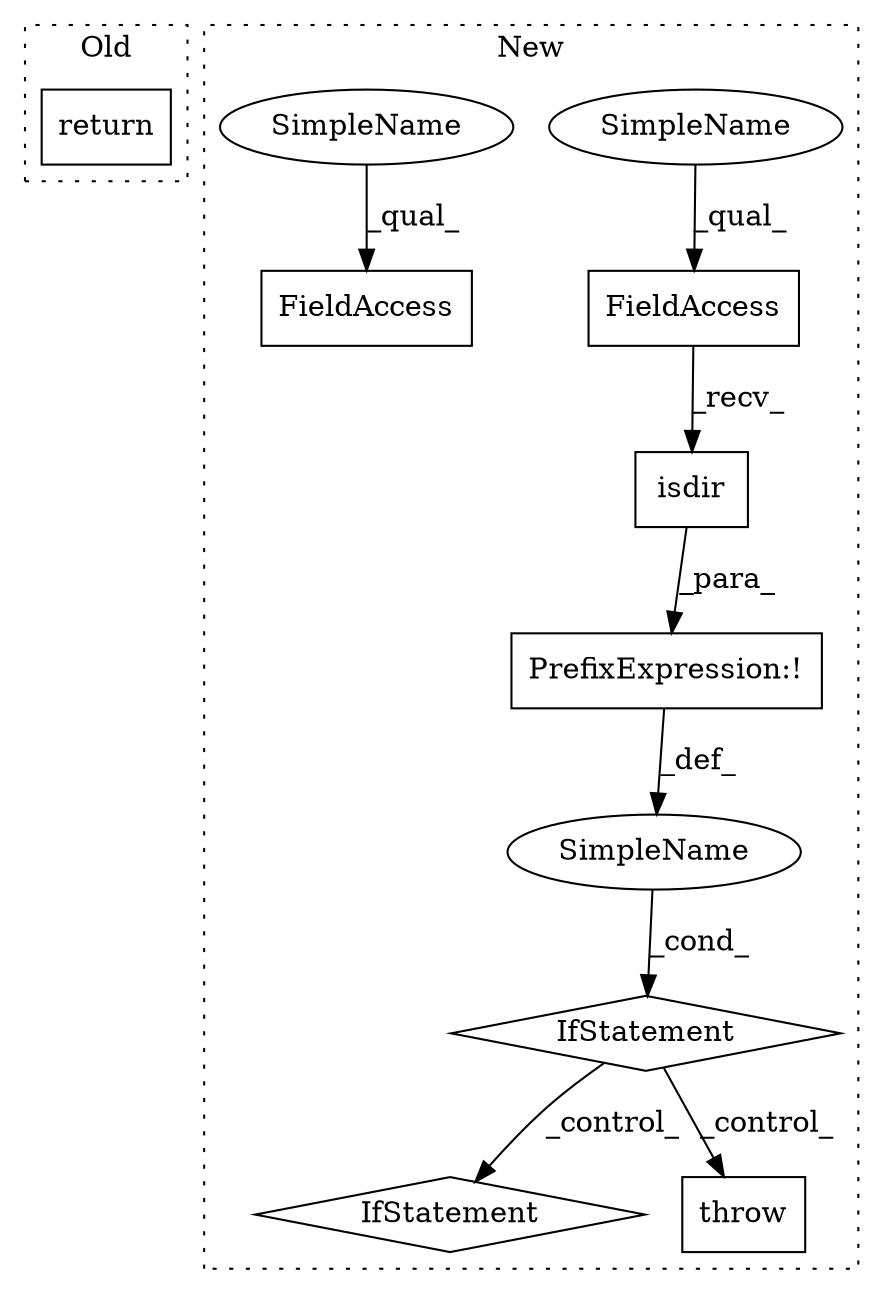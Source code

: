 digraph G {
subgraph cluster0 {
1 [label="return" a="41" s="1490" l="7" shape="box"];
label = "Old";
style="dotted";
}
subgraph cluster1 {
2 [label="isdir" a="32" s="1683,1698" l="6,1" shape="box"];
3 [label="IfStatement" a="25" s="1670,1699" l="4,2" shape="diamond"];
4 [label="FieldAccess" a="22" s="1675" l="7" shape="box"];
5 [label="FieldAccess" a="22" s="1815" l="7" shape="box"];
6 [label="IfStatement" a="25" s="1798,1838" l="4,2" shape="diamond"];
7 [label="SimpleName" a="42" s="" l="" shape="ellipse"];
8 [label="PrefixExpression:!" a="38" s="1674" l="1" shape="box"];
9 [label="throw" a="53" s="1709" l="6" shape="box"];
10 [label="SimpleName" a="42" s="1675" l="2" shape="ellipse"];
11 [label="SimpleName" a="42" s="1815" l="2" shape="ellipse"];
label = "New";
style="dotted";
}
2 -> 8 [label="_para_"];
3 -> 9 [label="_control_"];
3 -> 6 [label="_control_"];
4 -> 2 [label="_recv_"];
7 -> 3 [label="_cond_"];
8 -> 7 [label="_def_"];
10 -> 4 [label="_qual_"];
11 -> 5 [label="_qual_"];
}